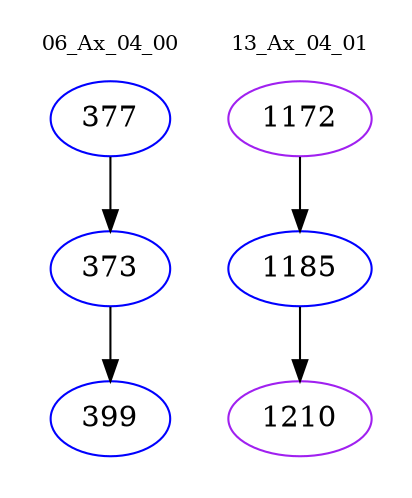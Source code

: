 digraph{
subgraph cluster_0 {
color = white
label = "06_Ax_04_00";
fontsize=10;
T0_377 [label="377", color="blue"]
T0_377 -> T0_373 [color="black"]
T0_373 [label="373", color="blue"]
T0_373 -> T0_399 [color="black"]
T0_399 [label="399", color="blue"]
}
subgraph cluster_1 {
color = white
label = "13_Ax_04_01";
fontsize=10;
T1_1172 [label="1172", color="purple"]
T1_1172 -> T1_1185 [color="black"]
T1_1185 [label="1185", color="blue"]
T1_1185 -> T1_1210 [color="black"]
T1_1210 [label="1210", color="purple"]
}
}
